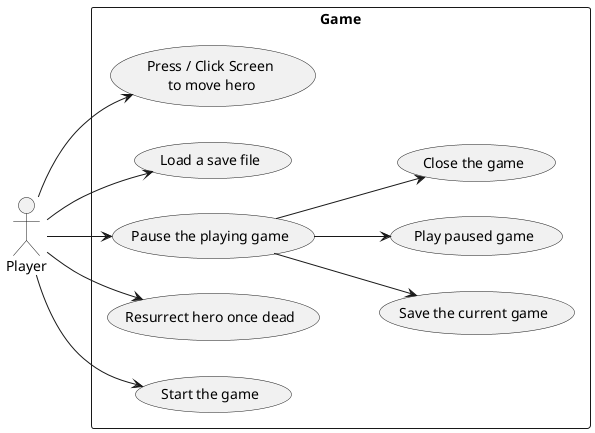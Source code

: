@startuml
left to right direction
skinparam packageStyle rectangle

:Player: as pl

rectangle Game {
    (Press / Click Screen\n to move hero) as press
    (Load a save file) as load
    (Save the current game) as save
    (Pause the playing game) as pause
    (Play paused game) as play
    (Resurrect hero once dead) as resurrect
    (Start the game) as start
    (Close the game) as exit
}

pl --> press
pl --> load
pl --> start
pl --> pause
pause --> play
pause --> save
pause --> exit
pl --> resurrect
@enduml